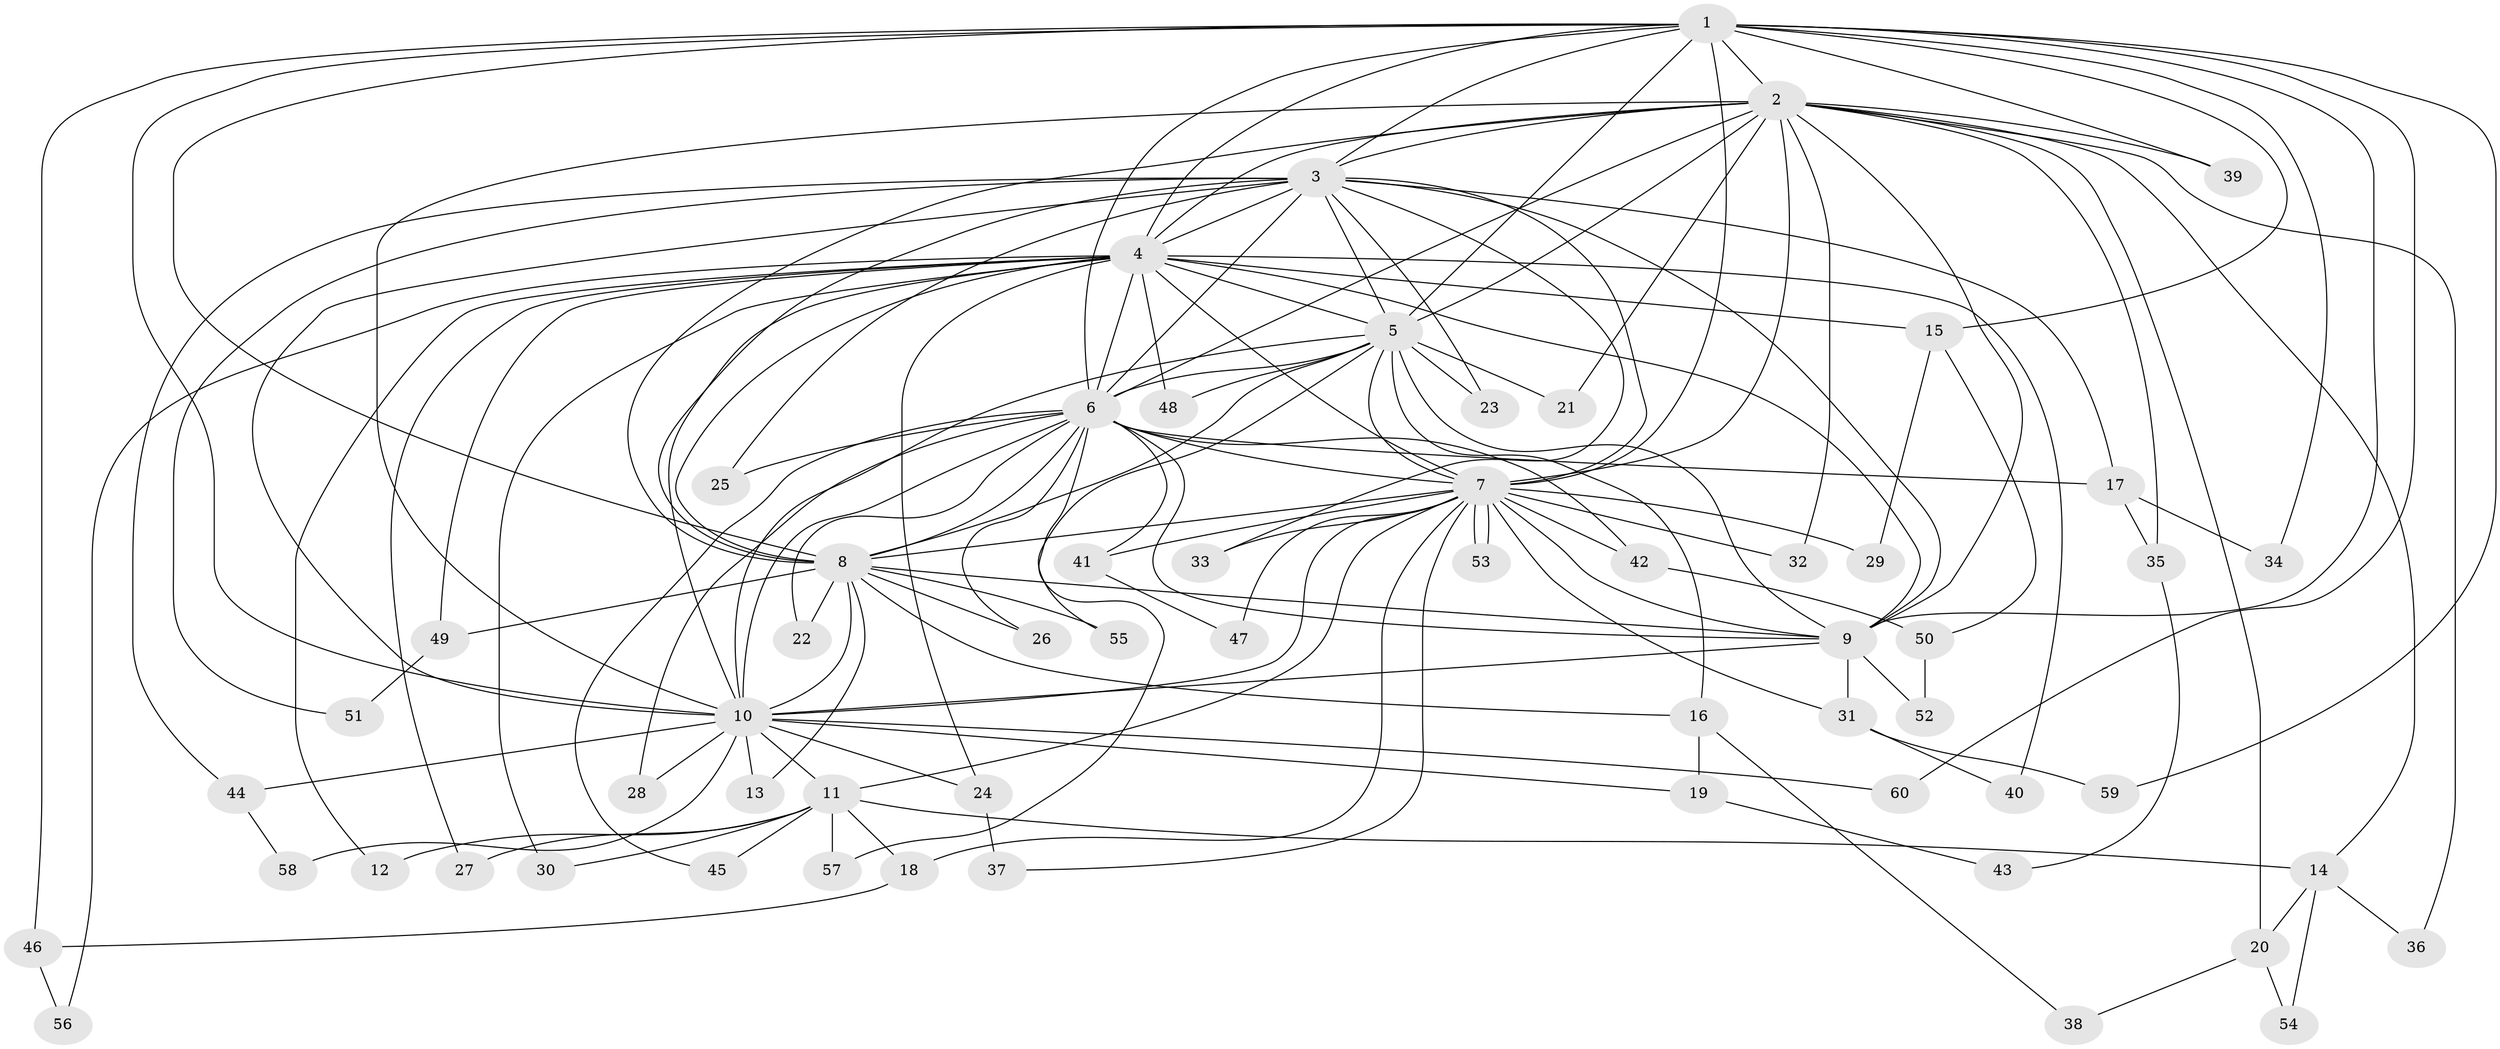 // Generated by graph-tools (version 1.1) at 2025/49/03/09/25 03:49:35]
// undirected, 60 vertices, 145 edges
graph export_dot {
graph [start="1"]
  node [color=gray90,style=filled];
  1;
  2;
  3;
  4;
  5;
  6;
  7;
  8;
  9;
  10;
  11;
  12;
  13;
  14;
  15;
  16;
  17;
  18;
  19;
  20;
  21;
  22;
  23;
  24;
  25;
  26;
  27;
  28;
  29;
  30;
  31;
  32;
  33;
  34;
  35;
  36;
  37;
  38;
  39;
  40;
  41;
  42;
  43;
  44;
  45;
  46;
  47;
  48;
  49;
  50;
  51;
  52;
  53;
  54;
  55;
  56;
  57;
  58;
  59;
  60;
  1 -- 2;
  1 -- 3;
  1 -- 4;
  1 -- 5;
  1 -- 6;
  1 -- 7;
  1 -- 8;
  1 -- 9;
  1 -- 10;
  1 -- 15;
  1 -- 34;
  1 -- 39;
  1 -- 46;
  1 -- 59;
  1 -- 60;
  2 -- 3;
  2 -- 4;
  2 -- 5;
  2 -- 6;
  2 -- 7;
  2 -- 8;
  2 -- 9;
  2 -- 10;
  2 -- 14;
  2 -- 20;
  2 -- 21;
  2 -- 32;
  2 -- 35;
  2 -- 36;
  2 -- 39;
  3 -- 4;
  3 -- 5;
  3 -- 6;
  3 -- 7;
  3 -- 8;
  3 -- 9;
  3 -- 10;
  3 -- 17;
  3 -- 23;
  3 -- 25;
  3 -- 33;
  3 -- 44;
  3 -- 51;
  4 -- 5;
  4 -- 6;
  4 -- 7;
  4 -- 8;
  4 -- 9;
  4 -- 10;
  4 -- 12;
  4 -- 15;
  4 -- 24;
  4 -- 27;
  4 -- 30;
  4 -- 40;
  4 -- 48;
  4 -- 49;
  4 -- 56;
  5 -- 6;
  5 -- 7;
  5 -- 8;
  5 -- 9;
  5 -- 10;
  5 -- 16;
  5 -- 21;
  5 -- 23;
  5 -- 48;
  5 -- 55;
  6 -- 7;
  6 -- 8;
  6 -- 9;
  6 -- 10;
  6 -- 17;
  6 -- 22;
  6 -- 25;
  6 -- 26;
  6 -- 28;
  6 -- 41;
  6 -- 42;
  6 -- 45;
  6 -- 57;
  7 -- 8;
  7 -- 9;
  7 -- 10;
  7 -- 11;
  7 -- 18;
  7 -- 29;
  7 -- 31;
  7 -- 32;
  7 -- 33;
  7 -- 37;
  7 -- 41;
  7 -- 42;
  7 -- 47;
  7 -- 53;
  7 -- 53;
  8 -- 9;
  8 -- 10;
  8 -- 13;
  8 -- 16;
  8 -- 22;
  8 -- 26;
  8 -- 49;
  8 -- 55;
  9 -- 10;
  9 -- 31;
  9 -- 52;
  10 -- 11;
  10 -- 13;
  10 -- 19;
  10 -- 24;
  10 -- 28;
  10 -- 44;
  10 -- 58;
  10 -- 60;
  11 -- 12;
  11 -- 14;
  11 -- 18;
  11 -- 27;
  11 -- 30;
  11 -- 45;
  11 -- 57;
  14 -- 20;
  14 -- 36;
  14 -- 54;
  15 -- 29;
  15 -- 50;
  16 -- 19;
  16 -- 38;
  17 -- 34;
  17 -- 35;
  18 -- 46;
  19 -- 43;
  20 -- 38;
  20 -- 54;
  24 -- 37;
  31 -- 40;
  31 -- 59;
  35 -- 43;
  41 -- 47;
  42 -- 50;
  44 -- 58;
  46 -- 56;
  49 -- 51;
  50 -- 52;
}
